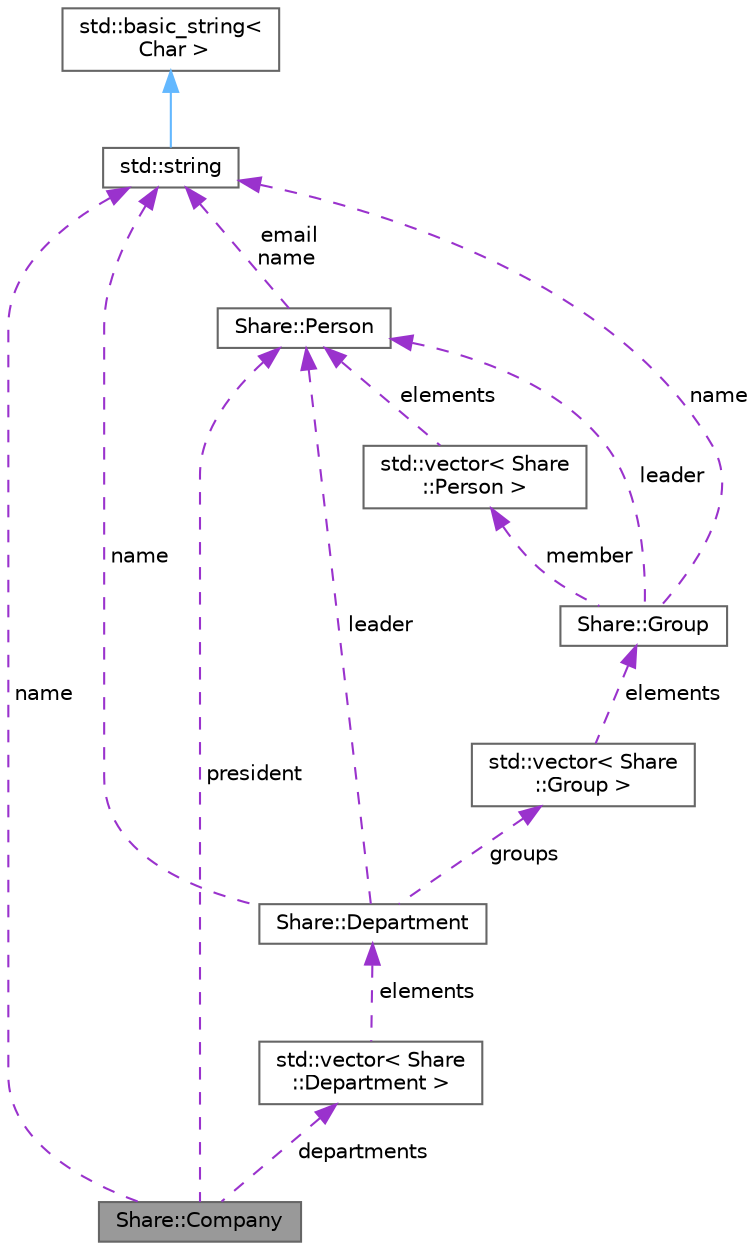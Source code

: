digraph "Share::Company"
{
 // LATEX_PDF_SIZE
  bgcolor="transparent";
  edge [fontname=Helvetica,fontsize=10,labelfontname=Helvetica,labelfontsize=10];
  node [fontname=Helvetica,fontsize=10,shape=box,height=0.2,width=0.4];
  Node1 [label="Share::Company",height=0.2,width=0.4,color="gray40", fillcolor="grey60", style="filled", fontcolor="black",tooltip=" "];
  Node2 -> Node1 [dir="back",color="darkorchid3",style="dashed",label=" name" ];
  Node2 [label="std::string",height=0.2,width=0.4,color="gray40", fillcolor="white", style="filled",tooltip=" "];
  Node3 -> Node2 [dir="back",color="steelblue1",style="solid"];
  Node3 [label="std::basic_string\<\l Char \>",height=0.2,width=0.4,color="gray40", fillcolor="white", style="filled",tooltip=" "];
  Node4 -> Node1 [dir="back",color="darkorchid3",style="dashed",label=" president" ];
  Node4 [label="Share::Person",height=0.2,width=0.4,color="gray40", fillcolor="white", style="filled",URL="$de/d5c/structShare_1_1Person.html",tooltip=" "];
  Node2 -> Node4 [dir="back",color="darkorchid3",style="dashed",label=" email\nname" ];
  Node5 -> Node1 [dir="back",color="darkorchid3",style="dashed",label=" departments" ];
  Node5 [label="std::vector\< Share\l::Department \>",height=0.2,width=0.4,color="gray40", fillcolor="white", style="filled",tooltip=" "];
  Node6 -> Node5 [dir="back",color="darkorchid3",style="dashed",label=" elements" ];
  Node6 [label="Share::Department",height=0.2,width=0.4,color="gray40", fillcolor="white", style="filled",URL="$d1/d18/structShare_1_1Department.html",tooltip=" "];
  Node2 -> Node6 [dir="back",color="darkorchid3",style="dashed",label=" name" ];
  Node4 -> Node6 [dir="back",color="darkorchid3",style="dashed",label=" leader" ];
  Node7 -> Node6 [dir="back",color="darkorchid3",style="dashed",label=" groups" ];
  Node7 [label="std::vector\< Share\l::Group \>",height=0.2,width=0.4,color="gray40", fillcolor="white", style="filled",tooltip=" "];
  Node8 -> Node7 [dir="back",color="darkorchid3",style="dashed",label=" elements" ];
  Node8 [label="Share::Group",height=0.2,width=0.4,color="gray40", fillcolor="white", style="filled",URL="$de/d58/structShare_1_1Group.html",tooltip=" "];
  Node2 -> Node8 [dir="back",color="darkorchid3",style="dashed",label=" name" ];
  Node4 -> Node8 [dir="back",color="darkorchid3",style="dashed",label=" leader" ];
  Node9 -> Node8 [dir="back",color="darkorchid3",style="dashed",label=" member" ];
  Node9 [label="std::vector\< Share\l::Person \>",height=0.2,width=0.4,color="gray40", fillcolor="white", style="filled",tooltip=" "];
  Node4 -> Node9 [dir="back",color="darkorchid3",style="dashed",label=" elements" ];
}

